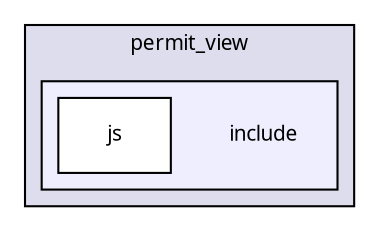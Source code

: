 digraph "packages/permit/packages/permit_view/include/" {
  compound=true
  node [ fontsize="10", fontname="FreeSans.ttf"];
  edge [ labelfontsize="10", labelfontname="FreeSans.ttf"];
  subgraph clusterdir_ad5c2e474be5f2a7177e449d77c91f4f {
    graph [ bgcolor="#ddddee", pencolor="black", label="permit_view" fontname="FreeSans.ttf", fontsize="10", URL="dir_ad5c2e474be5f2a7177e449d77c91f4f.html"]
  subgraph clusterdir_0d3d398d56d895eb08009fb6d3c4027c {
    graph [ bgcolor="#eeeeff", pencolor="black", label="" URL="dir_0d3d398d56d895eb08009fb6d3c4027c.html"];
    dir_0d3d398d56d895eb08009fb6d3c4027c [shape=plaintext label="include"];
    dir_b4adba7d789b3b061dc93247758d65da [shape=box label="js" color="black" fillcolor="white" style="filled" URL="dir_b4adba7d789b3b061dc93247758d65da.html"];
  }
  }
}
